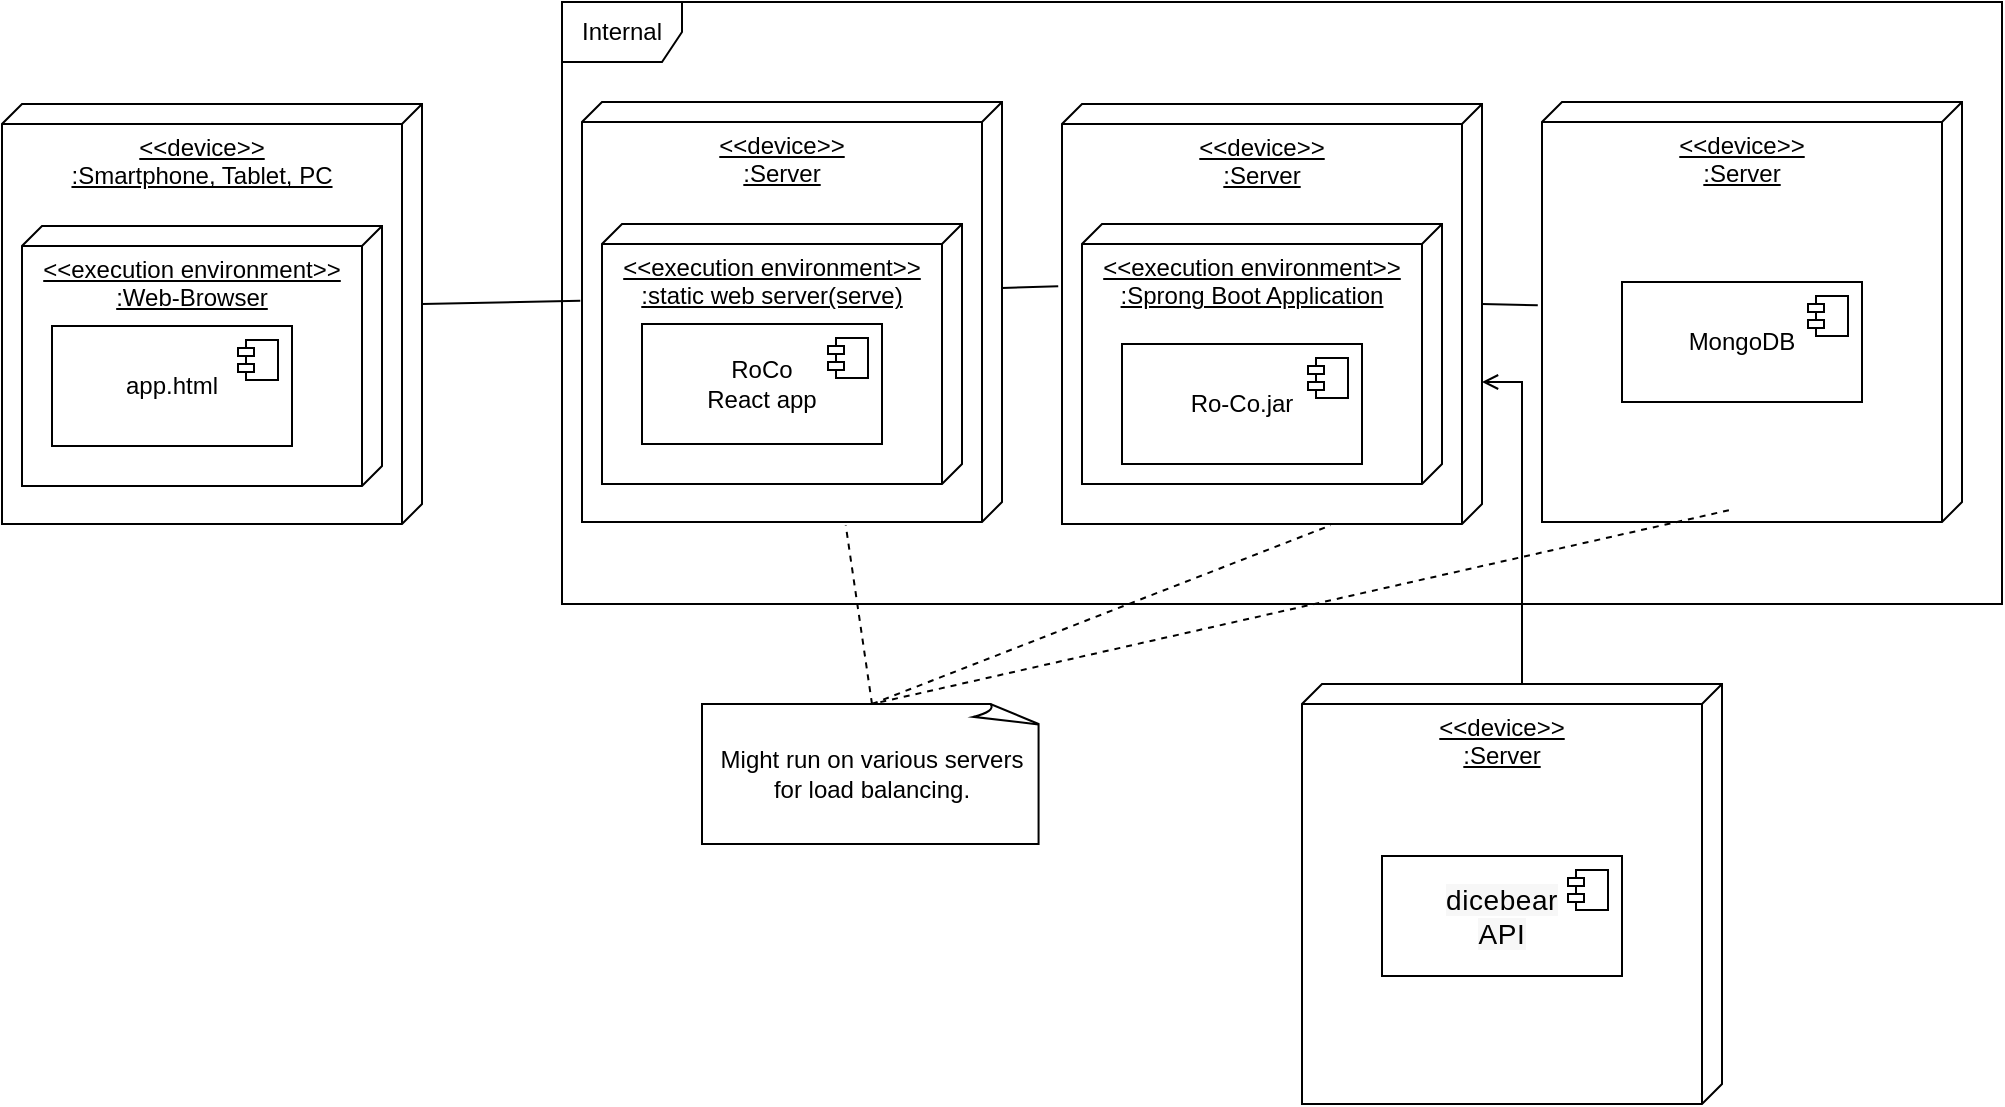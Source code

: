 <mxfile version="27.1.6">
  <diagram name="Seite-1" id="WWnLsyigQAAQIWaR-GG6">
    <mxGraphModel dx="1923" dy="764" grid="1" gridSize="10" guides="1" tooltips="1" connect="1" arrows="1" fold="1" page="1" pageScale="1" pageWidth="827" pageHeight="1169" math="0" shadow="0">
      <root>
        <mxCell id="0" />
        <mxCell id="1" parent="0" />
        <mxCell id="mXy3kpWHTt3PuYFZWzsv-1" value="&amp;lt;&amp;lt;device&amp;gt;&amp;gt;&lt;br&gt;:Server" style="verticalAlign=top;align=center;spacingTop=8;spacingLeft=2;spacingRight=12;shape=cube;size=10;direction=south;fontStyle=4;html=1;whiteSpace=wrap;" parent="1" vertex="1">
          <mxGeometry x="110" y="70" width="210" height="210" as="geometry" />
        </mxCell>
        <mxCell id="mXy3kpWHTt3PuYFZWzsv-2" value="&amp;lt;&amp;lt;execution environment&amp;gt;&amp;gt;&lt;br&gt;:Sprong Boot Application" style="verticalAlign=top;align=center;spacingTop=8;spacingLeft=2;spacingRight=12;shape=cube;size=10;direction=south;fontStyle=4;html=1;whiteSpace=wrap;" parent="1" vertex="1">
          <mxGeometry x="120" y="130" width="180" height="130" as="geometry" />
        </mxCell>
        <mxCell id="mXy3kpWHTt3PuYFZWzsv-4" value="Ro-Co.jar" style="html=1;dropTarget=0;whiteSpace=wrap;" parent="1" vertex="1">
          <mxGeometry x="140" y="190" width="120" height="60" as="geometry" />
        </mxCell>
        <mxCell id="mXy3kpWHTt3PuYFZWzsv-5" value="" style="shape=module;jettyWidth=8;jettyHeight=4;" parent="mXy3kpWHTt3PuYFZWzsv-4" vertex="1">
          <mxGeometry x="1" width="20" height="20" relative="1" as="geometry">
            <mxPoint x="-27" y="7" as="offset" />
          </mxGeometry>
        </mxCell>
        <mxCell id="mXy3kpWHTt3PuYFZWzsv-6" value="&amp;lt;&amp;lt;device&amp;gt;&amp;gt;&lt;br&gt;:Server" style="verticalAlign=top;align=center;spacingTop=8;spacingLeft=2;spacingRight=12;shape=cube;size=10;direction=south;fontStyle=4;html=1;whiteSpace=wrap;" parent="1" vertex="1">
          <mxGeometry x="350" y="69" width="210" height="210" as="geometry" />
        </mxCell>
        <mxCell id="mXy3kpWHTt3PuYFZWzsv-7" value="MongoDB" style="html=1;dropTarget=0;whiteSpace=wrap;" parent="1" vertex="1">
          <mxGeometry x="390" y="159" width="120" height="60" as="geometry" />
        </mxCell>
        <mxCell id="mXy3kpWHTt3PuYFZWzsv-8" value="" style="shape=module;jettyWidth=8;jettyHeight=4;" parent="mXy3kpWHTt3PuYFZWzsv-7" vertex="1">
          <mxGeometry x="1" width="20" height="20" relative="1" as="geometry">
            <mxPoint x="-27" y="7" as="offset" />
          </mxGeometry>
        </mxCell>
        <mxCell id="mXy3kpWHTt3PuYFZWzsv-9" value="&amp;lt;&amp;lt;device&amp;gt;&amp;gt;&lt;br&gt;:Server" style="verticalAlign=top;align=center;spacingTop=8;spacingLeft=2;spacingRight=12;shape=cube;size=10;direction=south;fontStyle=4;html=1;whiteSpace=wrap;" parent="1" vertex="1">
          <mxGeometry x="-130" y="69" width="210" height="210" as="geometry" />
        </mxCell>
        <mxCell id="mXy3kpWHTt3PuYFZWzsv-10" value="&amp;lt;&amp;lt;execution environment&amp;gt;&amp;gt;&lt;br&gt;:&lt;span style=&quot;&quot; data-end=&quot;156&quot; data-start=&quot;135&quot;&gt;static web server(serve)&lt;/span&gt;" style="verticalAlign=top;align=center;spacingTop=8;spacingLeft=2;spacingRight=12;shape=cube;size=10;direction=south;fontStyle=4;html=1;whiteSpace=wrap;" parent="1" vertex="1">
          <mxGeometry x="-120" y="130" width="180" height="130" as="geometry" />
        </mxCell>
        <mxCell id="mXy3kpWHTt3PuYFZWzsv-11" value="&amp;lt;&amp;lt;device&amp;gt;&amp;gt;&lt;br&gt;:Smartphone, Tablet, PC" style="verticalAlign=top;align=center;spacingTop=8;spacingLeft=2;spacingRight=12;shape=cube;size=10;direction=south;fontStyle=4;html=1;whiteSpace=wrap;" parent="1" vertex="1">
          <mxGeometry x="-420" y="70" width="210" height="210" as="geometry" />
        </mxCell>
        <mxCell id="mXy3kpWHTt3PuYFZWzsv-12" value="&amp;lt;&amp;lt;execution environment&amp;gt;&amp;gt;&lt;br&gt;:Web-Browser" style="verticalAlign=top;align=center;spacingTop=8;spacingLeft=2;spacingRight=12;shape=cube;size=10;direction=south;fontStyle=4;html=1;whiteSpace=wrap;" parent="1" vertex="1">
          <mxGeometry x="-410" y="131" width="180" height="130" as="geometry" />
        </mxCell>
        <mxCell id="mXy3kpWHTt3PuYFZWzsv-13" value="app.html" style="html=1;dropTarget=0;whiteSpace=wrap;" parent="1" vertex="1">
          <mxGeometry x="-395" y="181" width="120" height="60" as="geometry" />
        </mxCell>
        <mxCell id="mXy3kpWHTt3PuYFZWzsv-14" value="" style="shape=module;jettyWidth=8;jettyHeight=4;" parent="mXy3kpWHTt3PuYFZWzsv-13" vertex="1">
          <mxGeometry x="1" width="20" height="20" relative="1" as="geometry">
            <mxPoint x="-27" y="7" as="offset" />
          </mxGeometry>
        </mxCell>
        <mxCell id="mXy3kpWHTt3PuYFZWzsv-16" style="rounded=0;orthogonalLoop=1;jettySize=auto;html=1;exitX=0;exitY=0;exitDx=100;exitDy=0;exitPerimeter=0;entryX=0.473;entryY=1.004;entryDx=0;entryDy=0;entryPerimeter=0;endArrow=none;startFill=0;" parent="1" source="mXy3kpWHTt3PuYFZWzsv-11" target="mXy3kpWHTt3PuYFZWzsv-9" edge="1">
          <mxGeometry relative="1" as="geometry" />
        </mxCell>
        <mxCell id="mXy3kpWHTt3PuYFZWzsv-17" style="rounded=0;orthogonalLoop=1;jettySize=auto;html=1;exitX=0.443;exitY=0;exitDx=0;exitDy=0;exitPerimeter=0;entryX=0.434;entryY=1.009;entryDx=0;entryDy=0;entryPerimeter=0;endArrow=none;startFill=0;" parent="1" source="mXy3kpWHTt3PuYFZWzsv-9" target="mXy3kpWHTt3PuYFZWzsv-1" edge="1">
          <mxGeometry relative="1" as="geometry">
            <mxPoint x="-130" y="181" as="sourcePoint" />
            <mxPoint x="-106" y="180" as="targetPoint" />
          </mxGeometry>
        </mxCell>
        <mxCell id="mXy3kpWHTt3PuYFZWzsv-18" style="rounded=0;orthogonalLoop=1;jettySize=auto;html=1;exitX=0;exitY=0;exitDx=100;exitDy=0;exitPerimeter=0;entryX=0.484;entryY=1.01;entryDx=0;entryDy=0;entryPerimeter=0;endArrow=none;startFill=0;" parent="1" source="mXy3kpWHTt3PuYFZWzsv-1" target="mXy3kpWHTt3PuYFZWzsv-6" edge="1">
          <mxGeometry relative="1" as="geometry">
            <mxPoint x="100" y="191" as="sourcePoint" />
            <mxPoint x="128" y="190" as="targetPoint" />
          </mxGeometry>
        </mxCell>
        <mxCell id="mXy3kpWHTt3PuYFZWzsv-19" value="Might run on various servers for load balancing." style="whiteSpace=wrap;html=1;shape=mxgraph.basic.document" parent="1" vertex="1">
          <mxGeometry x="-70" y="370" width="170" height="70" as="geometry" />
        </mxCell>
        <mxCell id="mXy3kpWHTt3PuYFZWzsv-20" style="rounded=0;orthogonalLoop=1;jettySize=auto;html=1;exitX=0.5;exitY=0;exitDx=0;exitDy=0;exitPerimeter=0;entryX=1.003;entryY=0.36;entryDx=0;entryDy=0;entryPerimeter=0;dashed=1;endArrow=none;startFill=0;" parent="1" source="mXy3kpWHTt3PuYFZWzsv-19" target="mXy3kpWHTt3PuYFZWzsv-1" edge="1">
          <mxGeometry relative="1" as="geometry" />
        </mxCell>
        <mxCell id="mXy3kpWHTt3PuYFZWzsv-21" style="rounded=0;orthogonalLoop=1;jettySize=auto;html=1;exitX=0.972;exitY=0.555;exitDx=0;exitDy=0;exitPerimeter=0;entryX=0.5;entryY=0;entryDx=0;entryDy=0;entryPerimeter=0;dashed=1;endArrow=none;startFill=0;" parent="1" source="mXy3kpWHTt3PuYFZWzsv-6" target="mXy3kpWHTt3PuYFZWzsv-19" edge="1">
          <mxGeometry relative="1" as="geometry">
            <mxPoint x="751" y="349" as="sourcePoint" />
            <mxPoint x="630" y="290" as="targetPoint" />
          </mxGeometry>
        </mxCell>
        <mxCell id="mXy3kpWHTt3PuYFZWzsv-22" style="rounded=0;orthogonalLoop=1;jettySize=auto;html=1;exitX=0.5;exitY=0;exitDx=0;exitDy=0;exitPerimeter=0;entryX=1.008;entryY=0.372;entryDx=0;entryDy=0;entryPerimeter=0;dashed=1;endArrow=none;startFill=0;" parent="1" source="mXy3kpWHTt3PuYFZWzsv-19" target="mXy3kpWHTt3PuYFZWzsv-9" edge="1">
          <mxGeometry relative="1" as="geometry">
            <mxPoint x="488" y="360" as="sourcePoint" />
            <mxPoint x="410" y="427" as="targetPoint" />
          </mxGeometry>
        </mxCell>
        <mxCell id="mXy3kpWHTt3PuYFZWzsv-23" value="RoCo&lt;br&gt;React app" style="html=1;dropTarget=0;whiteSpace=wrap;" parent="1" vertex="1">
          <mxGeometry x="-100" y="180" width="120" height="60" as="geometry" />
        </mxCell>
        <mxCell id="mXy3kpWHTt3PuYFZWzsv-24" value="" style="shape=module;jettyWidth=8;jettyHeight=4;" parent="mXy3kpWHTt3PuYFZWzsv-23" vertex="1">
          <mxGeometry x="1" width="20" height="20" relative="1" as="geometry">
            <mxPoint x="-27" y="7" as="offset" />
          </mxGeometry>
        </mxCell>
        <mxCell id="mXy3kpWHTt3PuYFZWzsv-25" value="&amp;lt;&amp;lt;device&amp;gt;&amp;gt;&lt;br&gt;:Server" style="verticalAlign=top;align=center;spacingTop=8;spacingLeft=2;spacingRight=12;shape=cube;size=10;direction=south;fontStyle=4;html=1;whiteSpace=wrap;" parent="1" vertex="1">
          <mxGeometry x="230" y="360" width="210" height="210" as="geometry" />
        </mxCell>
        <mxCell id="mXy3kpWHTt3PuYFZWzsv-27" value="Internal" style="shape=umlFrame;whiteSpace=wrap;html=1;pointerEvents=0;" parent="1" vertex="1">
          <mxGeometry x="-140" y="19" width="720" height="301" as="geometry" />
        </mxCell>
        <mxCell id="mXy3kpWHTt3PuYFZWzsv-28" value="&lt;div&gt;&lt;span style=&quot;font-size: 14px; letter-spacing: 0.286px; text-align: left; white-space: pre; background-color: rgb(247, 247, 247);&quot;&gt;&lt;font style=&quot;color: rgb(0, 0, 0);&quot; face=&quot;Helvetica&quot;&gt;dicebear&lt;br&gt;API&lt;/font&gt;&lt;/span&gt;&lt;/div&gt;" style="html=1;dropTarget=0;whiteSpace=wrap;" parent="1" vertex="1">
          <mxGeometry x="270" y="446" width="120" height="60" as="geometry" />
        </mxCell>
        <mxCell id="mXy3kpWHTt3PuYFZWzsv-29" value="" style="shape=module;jettyWidth=8;jettyHeight=4;" parent="mXy3kpWHTt3PuYFZWzsv-28" vertex="1">
          <mxGeometry x="1" width="20" height="20" relative="1" as="geometry">
            <mxPoint x="-27" y="7" as="offset" />
          </mxGeometry>
        </mxCell>
        <mxCell id="mXy3kpWHTt3PuYFZWzsv-30" style="edgeStyle=orthogonalEdgeStyle;rounded=0;orthogonalLoop=1;jettySize=auto;html=1;entryX=0;entryY=0;entryDx=0;entryDy=100;entryPerimeter=0;endArrow=none;endFill=1;startArrow=open;startFill=0;" parent="1" source="mXy3kpWHTt3PuYFZWzsv-1" target="mXy3kpWHTt3PuYFZWzsv-25" edge="1">
          <mxGeometry relative="1" as="geometry">
            <mxPoint x="332.52" y="208.6" as="sourcePoint" />
            <Array as="points">
              <mxPoint x="340" y="209" />
            </Array>
          </mxGeometry>
        </mxCell>
      </root>
    </mxGraphModel>
  </diagram>
</mxfile>
